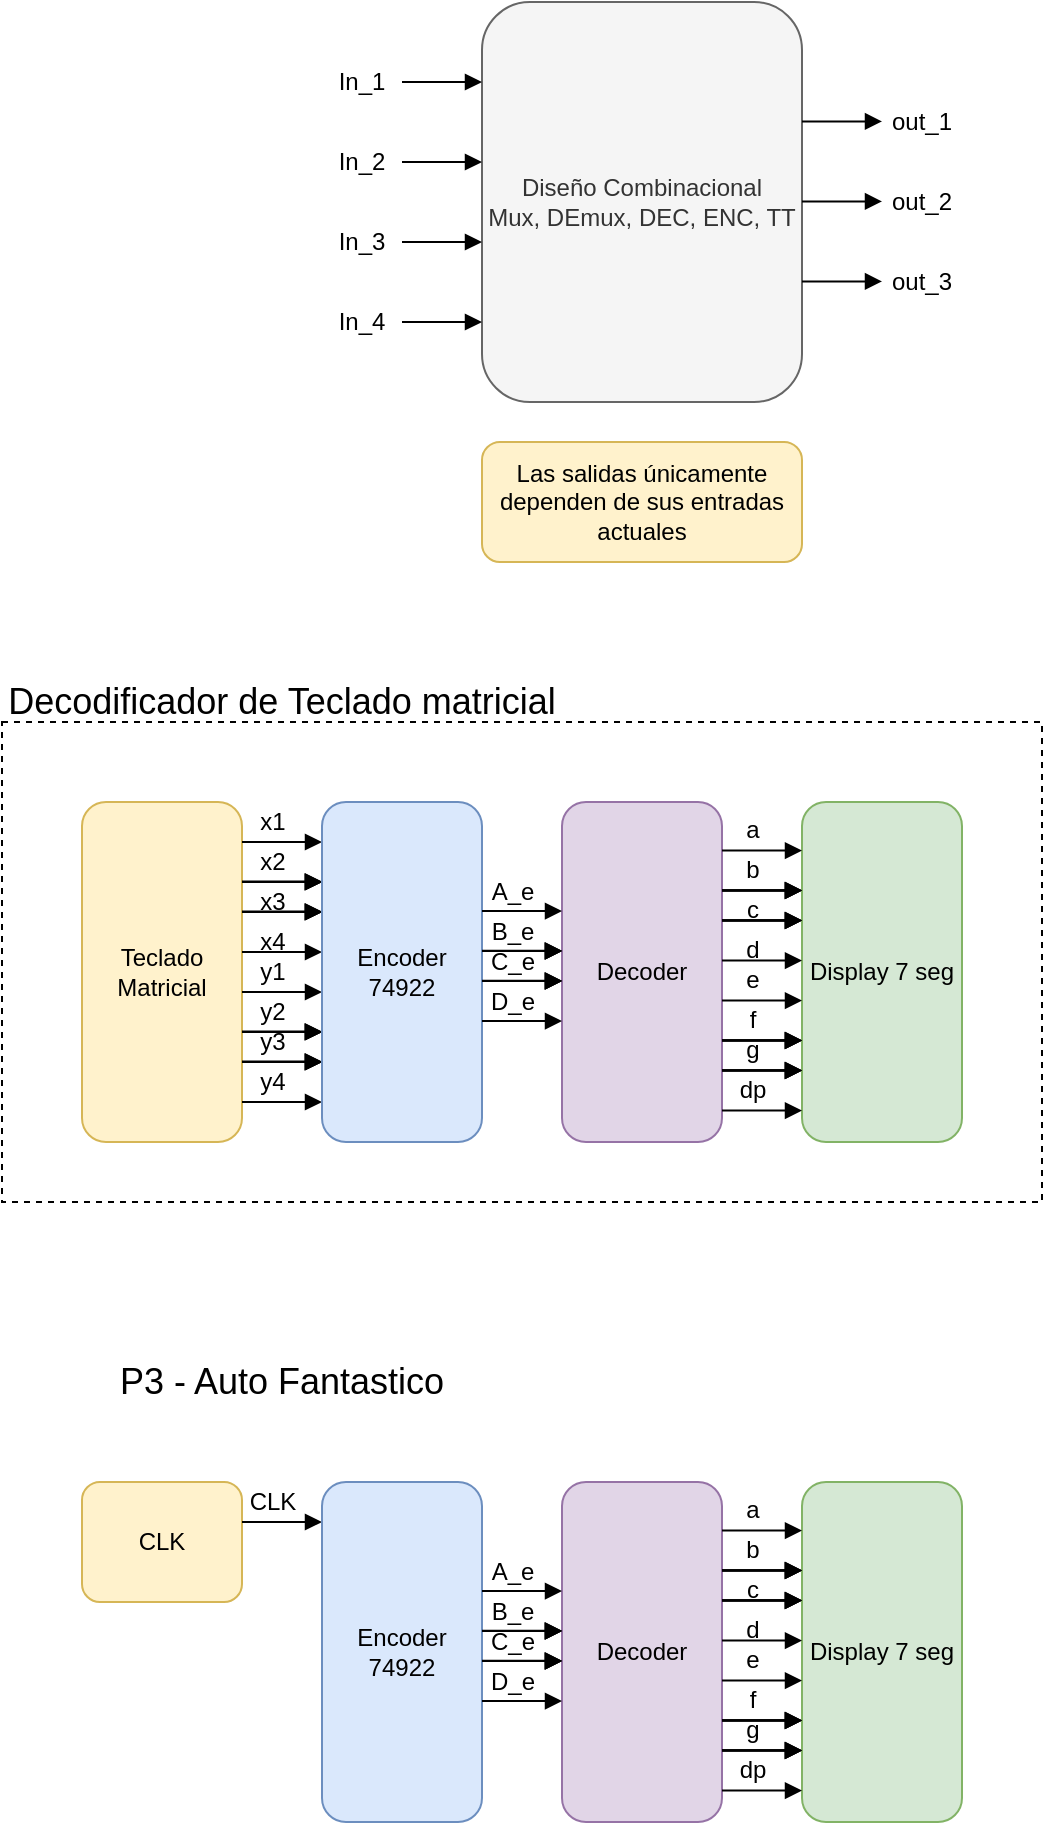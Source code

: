 <mxfile version="14.4.2" type="github"><diagram id="FbNrZY5zWvXPEMk0pZND" name="Page-1"><mxGraphModel dx="1038" dy="580" grid="1" gridSize="10" guides="1" tooltips="1" connect="1" arrows="1" fold="1" page="1" pageScale="1" pageWidth="827" pageHeight="1169" math="0" shadow="0"><root><mxCell id="0"/><mxCell id="1" parent="0"/><mxCell id="2YKhnT1bQ36dvQh02nZM-1" value="Diseño Combinacional&lt;br&gt;Mux, DEmux, DEC, ENC, TT" style="rounded=1;whiteSpace=wrap;html=1;fillColor=#f5f5f5;strokeColor=#666666;fontColor=#333333;" parent="1" vertex="1"><mxGeometry x="320" y="120" width="160" height="200" as="geometry"/></mxCell><mxCell id="2YKhnT1bQ36dvQh02nZM-2" value="" style="endArrow=block;html=1;endFill=1;" parent="1" edge="1"><mxGeometry width="50" height="50" relative="1" as="geometry"><mxPoint x="280" y="160" as="sourcePoint"/><mxPoint x="320" y="160" as="targetPoint"/></mxGeometry></mxCell><mxCell id="2YKhnT1bQ36dvQh02nZM-3" value="" style="endArrow=block;html=1;endFill=1;" parent="1" edge="1"><mxGeometry width="50" height="50" relative="1" as="geometry"><mxPoint x="280" y="200" as="sourcePoint"/><mxPoint x="320" y="200" as="targetPoint"/></mxGeometry></mxCell><mxCell id="2YKhnT1bQ36dvQh02nZM-4" value="" style="endArrow=block;html=1;endFill=1;" parent="1" edge="1"><mxGeometry width="50" height="50" relative="1" as="geometry"><mxPoint x="280" y="240" as="sourcePoint"/><mxPoint x="320" y="240" as="targetPoint"/></mxGeometry></mxCell><mxCell id="2YKhnT1bQ36dvQh02nZM-9" value="" style="endArrow=block;html=1;endFill=1;" parent="1" edge="1"><mxGeometry width="50" height="50" relative="1" as="geometry"><mxPoint x="480" y="179.71" as="sourcePoint"/><mxPoint x="520" y="179.71" as="targetPoint"/></mxGeometry></mxCell><mxCell id="2YKhnT1bQ36dvQh02nZM-10" value="" style="endArrow=block;html=1;endFill=1;" parent="1" edge="1"><mxGeometry width="50" height="50" relative="1" as="geometry"><mxPoint x="480" y="219.71" as="sourcePoint"/><mxPoint x="520" y="219.71" as="targetPoint"/></mxGeometry></mxCell><mxCell id="2YKhnT1bQ36dvQh02nZM-11" value="" style="endArrow=block;html=1;endFill=1;" parent="1" edge="1"><mxGeometry width="50" height="50" relative="1" as="geometry"><mxPoint x="480" y="259.71" as="sourcePoint"/><mxPoint x="520" y="259.71" as="targetPoint"/></mxGeometry></mxCell><mxCell id="2YKhnT1bQ36dvQh02nZM-12" value="" style="endArrow=block;html=1;endFill=1;" parent="1" edge="1"><mxGeometry width="50" height="50" relative="1" as="geometry"><mxPoint x="280" y="280" as="sourcePoint"/><mxPoint x="320" y="280" as="targetPoint"/></mxGeometry></mxCell><mxCell id="2YKhnT1bQ36dvQh02nZM-13" value="In_1" style="text;html=1;strokeColor=none;fillColor=none;align=center;verticalAlign=middle;whiteSpace=wrap;rounded=0;" parent="1" vertex="1"><mxGeometry x="240" y="150" width="40" height="20" as="geometry"/></mxCell><mxCell id="2YKhnT1bQ36dvQh02nZM-14" value="In_2" style="text;html=1;strokeColor=none;fillColor=none;align=center;verticalAlign=middle;whiteSpace=wrap;rounded=0;" parent="1" vertex="1"><mxGeometry x="240" y="190" width="40" height="20" as="geometry"/></mxCell><mxCell id="2YKhnT1bQ36dvQh02nZM-15" value="In_3" style="text;html=1;strokeColor=none;fillColor=none;align=center;verticalAlign=middle;whiteSpace=wrap;rounded=0;" parent="1" vertex="1"><mxGeometry x="240" y="230" width="40" height="20" as="geometry"/></mxCell><mxCell id="2YKhnT1bQ36dvQh02nZM-16" value="In_4" style="text;html=1;strokeColor=none;fillColor=none;align=center;verticalAlign=middle;whiteSpace=wrap;rounded=0;" parent="1" vertex="1"><mxGeometry x="240" y="270" width="40" height="20" as="geometry"/></mxCell><mxCell id="2YKhnT1bQ36dvQh02nZM-17" value="out_1" style="text;html=1;strokeColor=none;fillColor=none;align=center;verticalAlign=middle;whiteSpace=wrap;rounded=0;" parent="1" vertex="1"><mxGeometry x="520" y="170" width="40" height="20" as="geometry"/></mxCell><mxCell id="2YKhnT1bQ36dvQh02nZM-18" value="out_2" style="text;html=1;strokeColor=none;fillColor=none;align=center;verticalAlign=middle;whiteSpace=wrap;rounded=0;" parent="1" vertex="1"><mxGeometry x="520" y="210" width="40" height="20" as="geometry"/></mxCell><mxCell id="2YKhnT1bQ36dvQh02nZM-19" value="out_3" style="text;html=1;strokeColor=none;fillColor=none;align=center;verticalAlign=middle;whiteSpace=wrap;rounded=0;" parent="1" vertex="1"><mxGeometry x="520" y="250" width="40" height="20" as="geometry"/></mxCell><mxCell id="2YKhnT1bQ36dvQh02nZM-20" value="Las salidas únicamente dependen de sus entradas actuales" style="rounded=1;whiteSpace=wrap;html=1;fillColor=#fff2cc;strokeColor=#d6b656;" parent="1" vertex="1"><mxGeometry x="320" y="340" width="160" height="60" as="geometry"/></mxCell><mxCell id="u1jEjvOQUMkdANQfem4h-1" value="Teclado Matricial" style="rounded=1;whiteSpace=wrap;html=1;fillColor=#fff2cc;strokeColor=#d6b656;" parent="1" vertex="1"><mxGeometry x="120" y="520" width="80" height="170" as="geometry"/></mxCell><mxCell id="u1jEjvOQUMkdANQfem4h-2" value="" style="endArrow=block;html=1;endFill=1;" parent="1" edge="1"><mxGeometry width="50" height="50" relative="1" as="geometry"><mxPoint x="200" y="540" as="sourcePoint"/><mxPoint x="240" y="540" as="targetPoint"/></mxGeometry></mxCell><mxCell id="u1jEjvOQUMkdANQfem4h-3" value="x1" style="text;html=1;align=center;verticalAlign=middle;resizable=0;points=[];autosize=1;" parent="1" vertex="1"><mxGeometry x="200" y="520" width="30" height="20" as="geometry"/></mxCell><mxCell id="u1jEjvOQUMkdANQfem4h-4" value="" style="endArrow=block;html=1;endFill=1;" parent="1" edge="1"><mxGeometry width="50" height="50" relative="1" as="geometry"><mxPoint x="200" y="560" as="sourcePoint"/><mxPoint x="240.0" y="560" as="targetPoint"/></mxGeometry></mxCell><mxCell id="u1jEjvOQUMkdANQfem4h-5" value="x2" style="text;html=1;align=center;verticalAlign=middle;resizable=0;points=[];autosize=1;" parent="1" vertex="1"><mxGeometry x="200" y="540" width="30" height="20" as="geometry"/></mxCell><mxCell id="u1jEjvOQUMkdANQfem4h-6" value="" style="endArrow=block;html=1;endFill=1;" parent="1" edge="1"><mxGeometry width="50" height="50" relative="1" as="geometry"><mxPoint x="200" y="575" as="sourcePoint"/><mxPoint x="240.0" y="575" as="targetPoint"/></mxGeometry></mxCell><mxCell id="u1jEjvOQUMkdANQfem4h-7" value="x4" style="text;html=1;align=center;verticalAlign=middle;resizable=0;points=[];autosize=1;" parent="1" vertex="1"><mxGeometry x="200" y="580" width="30" height="20" as="geometry"/></mxCell><mxCell id="u1jEjvOQUMkdANQfem4h-11" value="" style="endArrow=block;html=1;endFill=1;" parent="1" edge="1"><mxGeometry width="50" height="50" relative="1" as="geometry"><mxPoint x="200" y="574.81" as="sourcePoint"/><mxPoint x="240.0" y="574.81" as="targetPoint"/></mxGeometry></mxCell><mxCell id="u1jEjvOQUMkdANQfem4h-13" value="" style="endArrow=block;html=1;endFill=1;" parent="1" edge="1"><mxGeometry width="50" height="50" relative="1" as="geometry"><mxPoint x="200" y="559.81" as="sourcePoint"/><mxPoint x="240.0" y="559.81" as="targetPoint"/></mxGeometry></mxCell><mxCell id="u1jEjvOQUMkdANQfem4h-15" value="" style="endArrow=block;html=1;endFill=1;" parent="1" edge="1"><mxGeometry width="50" height="50" relative="1" as="geometry"><mxPoint x="200" y="575" as="sourcePoint"/><mxPoint x="240.0" y="575" as="targetPoint"/></mxGeometry></mxCell><mxCell id="u1jEjvOQUMkdANQfem4h-16" value="x3" style="text;html=1;align=center;verticalAlign=middle;resizable=0;points=[];autosize=1;" parent="1" vertex="1"><mxGeometry x="200" y="560" width="30" height="20" as="geometry"/></mxCell><mxCell id="u1jEjvOQUMkdANQfem4h-17" value="" style="endArrow=block;html=1;endFill=1;" parent="1" edge="1"><mxGeometry width="50" height="50" relative="1" as="geometry"><mxPoint x="200" y="560" as="sourcePoint"/><mxPoint x="240.0" y="560" as="targetPoint"/></mxGeometry></mxCell><mxCell id="u1jEjvOQUMkdANQfem4h-18" value="" style="endArrow=block;html=1;endFill=1;" parent="1" edge="1"><mxGeometry width="50" height="50" relative="1" as="geometry"><mxPoint x="200" y="595" as="sourcePoint"/><mxPoint x="240.0" y="595" as="targetPoint"/></mxGeometry></mxCell><mxCell id="u1jEjvOQUMkdANQfem4h-19" value="" style="endArrow=block;html=1;endFill=1;" parent="1" edge="1"><mxGeometry width="50" height="50" relative="1" as="geometry"><mxPoint x="200" y="575" as="sourcePoint"/><mxPoint x="240.0" y="575" as="targetPoint"/></mxGeometry></mxCell><mxCell id="u1jEjvOQUMkdANQfem4h-21" value="" style="endArrow=block;html=1;endFill=1;" parent="1" edge="1"><mxGeometry width="50" height="50" relative="1" as="geometry"><mxPoint x="200" y="560" as="sourcePoint"/><mxPoint x="240.0" y="560" as="targetPoint"/></mxGeometry></mxCell><mxCell id="u1jEjvOQUMkdANQfem4h-25" value="" style="endArrow=block;html=1;endFill=1;" parent="1" edge="1"><mxGeometry width="50" height="50" relative="1" as="geometry"><mxPoint x="200" y="615" as="sourcePoint"/><mxPoint x="240" y="615" as="targetPoint"/></mxGeometry></mxCell><mxCell id="u1jEjvOQUMkdANQfem4h-26" value="y1" style="text;html=1;align=center;verticalAlign=middle;resizable=0;points=[];autosize=1;" parent="1" vertex="1"><mxGeometry x="200" y="595" width="30" height="20" as="geometry"/></mxCell><mxCell id="u1jEjvOQUMkdANQfem4h-27" value="" style="endArrow=block;html=1;endFill=1;" parent="1" edge="1"><mxGeometry width="50" height="50" relative="1" as="geometry"><mxPoint x="200" y="635" as="sourcePoint"/><mxPoint x="240" y="635" as="targetPoint"/></mxGeometry></mxCell><mxCell id="u1jEjvOQUMkdANQfem4h-28" value="y2" style="text;html=1;align=center;verticalAlign=middle;resizable=0;points=[];autosize=1;" parent="1" vertex="1"><mxGeometry x="200" y="615" width="30" height="20" as="geometry"/></mxCell><mxCell id="u1jEjvOQUMkdANQfem4h-29" value="" style="endArrow=block;html=1;endFill=1;" parent="1" edge="1"><mxGeometry width="50" height="50" relative="1" as="geometry"><mxPoint x="200" y="650" as="sourcePoint"/><mxPoint x="240" y="650" as="targetPoint"/></mxGeometry></mxCell><mxCell id="u1jEjvOQUMkdANQfem4h-30" value="y4" style="text;html=1;align=center;verticalAlign=middle;resizable=0;points=[];autosize=1;" parent="1" vertex="1"><mxGeometry x="200" y="650" width="30" height="20" as="geometry"/></mxCell><mxCell id="u1jEjvOQUMkdANQfem4h-31" value="" style="endArrow=block;html=1;endFill=1;" parent="1" edge="1"><mxGeometry width="50" height="50" relative="1" as="geometry"><mxPoint x="200" y="649.81" as="sourcePoint"/><mxPoint x="240" y="649.81" as="targetPoint"/></mxGeometry></mxCell><mxCell id="u1jEjvOQUMkdANQfem4h-32" value="" style="endArrow=block;html=1;endFill=1;" parent="1" edge="1"><mxGeometry width="50" height="50" relative="1" as="geometry"><mxPoint x="200" y="634.81" as="sourcePoint"/><mxPoint x="240" y="634.81" as="targetPoint"/></mxGeometry></mxCell><mxCell id="u1jEjvOQUMkdANQfem4h-33" value="" style="endArrow=block;html=1;endFill=1;" parent="1" edge="1"><mxGeometry width="50" height="50" relative="1" as="geometry"><mxPoint x="200" y="650" as="sourcePoint"/><mxPoint x="240" y="650" as="targetPoint"/></mxGeometry></mxCell><mxCell id="u1jEjvOQUMkdANQfem4h-34" value="y3" style="text;html=1;align=center;verticalAlign=middle;resizable=0;points=[];autosize=1;" parent="1" vertex="1"><mxGeometry x="200" y="630" width="30" height="20" as="geometry"/></mxCell><mxCell id="u1jEjvOQUMkdANQfem4h-35" value="" style="endArrow=block;html=1;endFill=1;" parent="1" edge="1"><mxGeometry width="50" height="50" relative="1" as="geometry"><mxPoint x="200" y="635" as="sourcePoint"/><mxPoint x="240" y="635" as="targetPoint"/></mxGeometry></mxCell><mxCell id="u1jEjvOQUMkdANQfem4h-36" value="" style="endArrow=block;html=1;endFill=1;" parent="1" edge="1"><mxGeometry width="50" height="50" relative="1" as="geometry"><mxPoint x="200" y="670" as="sourcePoint"/><mxPoint x="240" y="670" as="targetPoint"/></mxGeometry></mxCell><mxCell id="u1jEjvOQUMkdANQfem4h-37" value="" style="endArrow=block;html=1;endFill=1;" parent="1" edge="1"><mxGeometry width="50" height="50" relative="1" as="geometry"><mxPoint x="200" y="650" as="sourcePoint"/><mxPoint x="240" y="650" as="targetPoint"/></mxGeometry></mxCell><mxCell id="u1jEjvOQUMkdANQfem4h-38" value="" style="endArrow=block;html=1;endFill=1;" parent="1" edge="1"><mxGeometry width="50" height="50" relative="1" as="geometry"><mxPoint x="200" y="635" as="sourcePoint"/><mxPoint x="240" y="635" as="targetPoint"/></mxGeometry></mxCell><mxCell id="u1jEjvOQUMkdANQfem4h-39" value="Encoder&lt;br&gt;74922" style="rounded=1;whiteSpace=wrap;html=1;fillColor=#dae8fc;strokeColor=#6c8ebf;" parent="1" vertex="1"><mxGeometry x="240" y="520" width="80" height="170" as="geometry"/></mxCell><mxCell id="u1jEjvOQUMkdANQfem4h-40" value="Decoder" style="rounded=1;whiteSpace=wrap;html=1;fillColor=#e1d5e7;strokeColor=#9673a6;" parent="1" vertex="1"><mxGeometry x="360" y="520" width="80" height="170" as="geometry"/></mxCell><mxCell id="u1jEjvOQUMkdANQfem4h-41" value="Display 7 seg" style="rounded=1;whiteSpace=wrap;html=1;fillColor=#d5e8d4;strokeColor=#82b366;" parent="1" vertex="1"><mxGeometry x="480" y="520" width="80" height="170" as="geometry"/></mxCell><mxCell id="u1jEjvOQUMkdANQfem4h-42" value="" style="endArrow=block;html=1;endFill=1;" parent="1" edge="1"><mxGeometry width="50" height="50" relative="1" as="geometry"><mxPoint x="320" y="574.52" as="sourcePoint"/><mxPoint x="360" y="574.52" as="targetPoint"/></mxGeometry></mxCell><mxCell id="u1jEjvOQUMkdANQfem4h-43" value="" style="endArrow=block;html=1;endFill=1;" parent="1" edge="1"><mxGeometry width="50" height="50" relative="1" as="geometry"><mxPoint x="320" y="594.52" as="sourcePoint"/><mxPoint x="360" y="594.52" as="targetPoint"/></mxGeometry></mxCell><mxCell id="u1jEjvOQUMkdANQfem4h-44" value="B_e" style="text;html=1;align=center;verticalAlign=middle;resizable=0;points=[];autosize=1;" parent="1" vertex="1"><mxGeometry x="315" y="574.52" width="40" height="20" as="geometry"/></mxCell><mxCell id="u1jEjvOQUMkdANQfem4h-45" value="" style="endArrow=block;html=1;endFill=1;" parent="1" edge="1"><mxGeometry width="50" height="50" relative="1" as="geometry"><mxPoint x="320" y="609.52" as="sourcePoint"/><mxPoint x="360" y="609.52" as="targetPoint"/></mxGeometry></mxCell><mxCell id="u1jEjvOQUMkdANQfem4h-46" value="D_e" style="text;html=1;align=center;verticalAlign=middle;resizable=0;points=[];autosize=1;" parent="1" vertex="1"><mxGeometry x="315" y="609.52" width="40" height="20" as="geometry"/></mxCell><mxCell id="u1jEjvOQUMkdANQfem4h-47" value="" style="endArrow=block;html=1;endFill=1;" parent="1" edge="1"><mxGeometry width="50" height="50" relative="1" as="geometry"><mxPoint x="320" y="609.33" as="sourcePoint"/><mxPoint x="360" y="609.33" as="targetPoint"/></mxGeometry></mxCell><mxCell id="u1jEjvOQUMkdANQfem4h-48" value="" style="endArrow=block;html=1;endFill=1;" parent="1" edge="1"><mxGeometry width="50" height="50" relative="1" as="geometry"><mxPoint x="320" y="594.33" as="sourcePoint"/><mxPoint x="360" y="594.33" as="targetPoint"/></mxGeometry></mxCell><mxCell id="u1jEjvOQUMkdANQfem4h-49" value="" style="endArrow=block;html=1;endFill=1;" parent="1" edge="1"><mxGeometry width="50" height="50" relative="1" as="geometry"><mxPoint x="320" y="609.52" as="sourcePoint"/><mxPoint x="360" y="609.52" as="targetPoint"/></mxGeometry></mxCell><mxCell id="u1jEjvOQUMkdANQfem4h-50" value="C_e" style="text;html=1;align=center;verticalAlign=middle;resizable=0;points=[];autosize=1;" parent="1" vertex="1"><mxGeometry x="315" y="589.52" width="40" height="20" as="geometry"/></mxCell><mxCell id="u1jEjvOQUMkdANQfem4h-51" value="" style="endArrow=block;html=1;endFill=1;" parent="1" edge="1"><mxGeometry width="50" height="50" relative="1" as="geometry"><mxPoint x="320" y="594.52" as="sourcePoint"/><mxPoint x="360" y="594.52" as="targetPoint"/></mxGeometry></mxCell><mxCell id="u1jEjvOQUMkdANQfem4h-52" value="" style="endArrow=block;html=1;endFill=1;" parent="1" edge="1"><mxGeometry width="50" height="50" relative="1" as="geometry"><mxPoint x="320" y="629.52" as="sourcePoint"/><mxPoint x="360" y="629.52" as="targetPoint"/></mxGeometry></mxCell><mxCell id="u1jEjvOQUMkdANQfem4h-53" value="" style="endArrow=block;html=1;endFill=1;" parent="1" edge="1"><mxGeometry width="50" height="50" relative="1" as="geometry"><mxPoint x="320" y="609.52" as="sourcePoint"/><mxPoint x="360" y="609.52" as="targetPoint"/></mxGeometry></mxCell><mxCell id="u1jEjvOQUMkdANQfem4h-54" value="" style="endArrow=block;html=1;endFill=1;" parent="1" edge="1"><mxGeometry width="50" height="50" relative="1" as="geometry"><mxPoint x="320" y="594.52" as="sourcePoint"/><mxPoint x="360" y="594.52" as="targetPoint"/></mxGeometry></mxCell><mxCell id="u1jEjvOQUMkdANQfem4h-55" value="A_e" style="text;html=1;align=center;verticalAlign=middle;resizable=0;points=[];autosize=1;" parent="1" vertex="1"><mxGeometry x="315" y="554.52" width="40" height="20" as="geometry"/></mxCell><mxCell id="u1jEjvOQUMkdANQfem4h-56" value="" style="endArrow=block;html=1;endFill=1;" parent="1" edge="1"><mxGeometry width="50" height="50" relative="1" as="geometry"><mxPoint x="440" y="544.28" as="sourcePoint"/><mxPoint x="480" y="544.28" as="targetPoint"/></mxGeometry></mxCell><mxCell id="u1jEjvOQUMkdANQfem4h-57" value="a" style="text;html=1;align=center;verticalAlign=middle;resizable=0;points=[];autosize=1;" parent="1" vertex="1"><mxGeometry x="445" y="524.28" width="20" height="20" as="geometry"/></mxCell><mxCell id="u1jEjvOQUMkdANQfem4h-58" value="" style="endArrow=block;html=1;endFill=1;" parent="1" edge="1"><mxGeometry width="50" height="50" relative="1" as="geometry"><mxPoint x="440" y="564.28" as="sourcePoint"/><mxPoint x="480" y="564.28" as="targetPoint"/></mxGeometry></mxCell><mxCell id="u1jEjvOQUMkdANQfem4h-59" value="b" style="text;html=1;align=center;verticalAlign=middle;resizable=0;points=[];autosize=1;" parent="1" vertex="1"><mxGeometry x="445" y="544.28" width="20" height="20" as="geometry"/></mxCell><mxCell id="u1jEjvOQUMkdANQfem4h-60" value="" style="endArrow=block;html=1;endFill=1;" parent="1" edge="1"><mxGeometry width="50" height="50" relative="1" as="geometry"><mxPoint x="440" y="579.28" as="sourcePoint"/><mxPoint x="480" y="579.28" as="targetPoint"/></mxGeometry></mxCell><mxCell id="u1jEjvOQUMkdANQfem4h-61" value="d" style="text;html=1;align=center;verticalAlign=middle;resizable=0;points=[];autosize=1;" parent="1" vertex="1"><mxGeometry x="445" y="584.28" width="20" height="20" as="geometry"/></mxCell><mxCell id="u1jEjvOQUMkdANQfem4h-62" value="" style="endArrow=block;html=1;endFill=1;" parent="1" edge="1"><mxGeometry width="50" height="50" relative="1" as="geometry"><mxPoint x="440" y="579.09" as="sourcePoint"/><mxPoint x="480" y="579.09" as="targetPoint"/></mxGeometry></mxCell><mxCell id="u1jEjvOQUMkdANQfem4h-63" value="" style="endArrow=block;html=1;endFill=1;" parent="1" edge="1"><mxGeometry width="50" height="50" relative="1" as="geometry"><mxPoint x="440" y="564.09" as="sourcePoint"/><mxPoint x="480" y="564.09" as="targetPoint"/></mxGeometry></mxCell><mxCell id="u1jEjvOQUMkdANQfem4h-64" value="" style="endArrow=block;html=1;endFill=1;" parent="1" edge="1"><mxGeometry width="50" height="50" relative="1" as="geometry"><mxPoint x="440" y="579.28" as="sourcePoint"/><mxPoint x="480" y="579.28" as="targetPoint"/></mxGeometry></mxCell><mxCell id="u1jEjvOQUMkdANQfem4h-65" value="c" style="text;html=1;align=center;verticalAlign=middle;resizable=0;points=[];autosize=1;" parent="1" vertex="1"><mxGeometry x="445" y="564.28" width="20" height="20" as="geometry"/></mxCell><mxCell id="u1jEjvOQUMkdANQfem4h-66" value="" style="endArrow=block;html=1;endFill=1;" parent="1" edge="1"><mxGeometry width="50" height="50" relative="1" as="geometry"><mxPoint x="440" y="564.28" as="sourcePoint"/><mxPoint x="480" y="564.28" as="targetPoint"/></mxGeometry></mxCell><mxCell id="u1jEjvOQUMkdANQfem4h-67" value="" style="endArrow=block;html=1;endFill=1;" parent="1" edge="1"><mxGeometry width="50" height="50" relative="1" as="geometry"><mxPoint x="440" y="599.28" as="sourcePoint"/><mxPoint x="480" y="599.28" as="targetPoint"/></mxGeometry></mxCell><mxCell id="u1jEjvOQUMkdANQfem4h-68" value="" style="endArrow=block;html=1;endFill=1;" parent="1" edge="1"><mxGeometry width="50" height="50" relative="1" as="geometry"><mxPoint x="440" y="579.28" as="sourcePoint"/><mxPoint x="480" y="579.28" as="targetPoint"/></mxGeometry></mxCell><mxCell id="u1jEjvOQUMkdANQfem4h-69" value="" style="endArrow=block;html=1;endFill=1;" parent="1" edge="1"><mxGeometry width="50" height="50" relative="1" as="geometry"><mxPoint x="440" y="564.28" as="sourcePoint"/><mxPoint x="480" y="564.28" as="targetPoint"/></mxGeometry></mxCell><mxCell id="u1jEjvOQUMkdANQfem4h-70" value="" style="endArrow=block;html=1;endFill=1;" parent="1" edge="1"><mxGeometry width="50" height="50" relative="1" as="geometry"><mxPoint x="440" y="619.28" as="sourcePoint"/><mxPoint x="480" y="619.28" as="targetPoint"/></mxGeometry></mxCell><mxCell id="u1jEjvOQUMkdANQfem4h-71" value="e" style="text;html=1;align=center;verticalAlign=middle;resizable=0;points=[];autosize=1;" parent="1" vertex="1"><mxGeometry x="445" y="599.28" width="20" height="20" as="geometry"/></mxCell><mxCell id="u1jEjvOQUMkdANQfem4h-72" value="" style="endArrow=block;html=1;endFill=1;" parent="1" edge="1"><mxGeometry width="50" height="50" relative="1" as="geometry"><mxPoint x="440" y="639.28" as="sourcePoint"/><mxPoint x="480" y="639.28" as="targetPoint"/></mxGeometry></mxCell><mxCell id="u1jEjvOQUMkdANQfem4h-73" value="f" style="text;html=1;align=center;verticalAlign=middle;resizable=0;points=[];autosize=1;" parent="1" vertex="1"><mxGeometry x="445" y="619.28" width="20" height="20" as="geometry"/></mxCell><mxCell id="u1jEjvOQUMkdANQfem4h-74" value="" style="endArrow=block;html=1;endFill=1;" parent="1" edge="1"><mxGeometry width="50" height="50" relative="1" as="geometry"><mxPoint x="440" y="654.28" as="sourcePoint"/><mxPoint x="480" y="654.28" as="targetPoint"/></mxGeometry></mxCell><mxCell id="u1jEjvOQUMkdANQfem4h-75" value="dp" style="text;html=1;align=center;verticalAlign=middle;resizable=0;points=[];autosize=1;" parent="1" vertex="1"><mxGeometry x="440" y="654.28" width="30" height="20" as="geometry"/></mxCell><mxCell id="u1jEjvOQUMkdANQfem4h-76" value="" style="endArrow=block;html=1;endFill=1;" parent="1" edge="1"><mxGeometry width="50" height="50" relative="1" as="geometry"><mxPoint x="440" y="654.09" as="sourcePoint"/><mxPoint x="480" y="654.09" as="targetPoint"/></mxGeometry></mxCell><mxCell id="u1jEjvOQUMkdANQfem4h-77" value="" style="endArrow=block;html=1;endFill=1;" parent="1" edge="1"><mxGeometry width="50" height="50" relative="1" as="geometry"><mxPoint x="440" y="639.09" as="sourcePoint"/><mxPoint x="480" y="639.09" as="targetPoint"/></mxGeometry></mxCell><mxCell id="u1jEjvOQUMkdANQfem4h-78" value="" style="endArrow=block;html=1;endFill=1;" parent="1" edge="1"><mxGeometry width="50" height="50" relative="1" as="geometry"><mxPoint x="440" y="654.28" as="sourcePoint"/><mxPoint x="480" y="654.28" as="targetPoint"/></mxGeometry></mxCell><mxCell id="u1jEjvOQUMkdANQfem4h-79" value="g" style="text;html=1;align=center;verticalAlign=middle;resizable=0;points=[];autosize=1;" parent="1" vertex="1"><mxGeometry x="445" y="634.28" width="20" height="20" as="geometry"/></mxCell><mxCell id="u1jEjvOQUMkdANQfem4h-80" value="" style="endArrow=block;html=1;endFill=1;" parent="1" edge="1"><mxGeometry width="50" height="50" relative="1" as="geometry"><mxPoint x="440" y="639.28" as="sourcePoint"/><mxPoint x="480" y="639.28" as="targetPoint"/></mxGeometry></mxCell><mxCell id="u1jEjvOQUMkdANQfem4h-81" value="" style="endArrow=block;html=1;endFill=1;" parent="1" edge="1"><mxGeometry width="50" height="50" relative="1" as="geometry"><mxPoint x="440" y="674.28" as="sourcePoint"/><mxPoint x="480" y="674.28" as="targetPoint"/></mxGeometry></mxCell><mxCell id="u1jEjvOQUMkdANQfem4h-82" value="" style="endArrow=block;html=1;endFill=1;" parent="1" edge="1"><mxGeometry width="50" height="50" relative="1" as="geometry"><mxPoint x="440" y="654.28" as="sourcePoint"/><mxPoint x="480" y="654.28" as="targetPoint"/></mxGeometry></mxCell><mxCell id="u1jEjvOQUMkdANQfem4h-83" value="" style="endArrow=block;html=1;endFill=1;" parent="1" edge="1"><mxGeometry width="50" height="50" relative="1" as="geometry"><mxPoint x="440" y="639.28" as="sourcePoint"/><mxPoint x="480" y="639.28" as="targetPoint"/></mxGeometry></mxCell><mxCell id="u1jEjvOQUMkdANQfem4h-86" value="" style="rounded=0;whiteSpace=wrap;html=1;dashed=1;fillColor=none;" parent="1" vertex="1"><mxGeometry x="80" y="480" width="520" height="240" as="geometry"/></mxCell><mxCell id="u1jEjvOQUMkdANQfem4h-87" value="Decodificador de Teclado matricial" style="text;html=1;strokeColor=none;fillColor=none;align=center;verticalAlign=middle;whiteSpace=wrap;rounded=0;dashed=1;fontSize=18;" parent="1" vertex="1"><mxGeometry x="80" y="460" width="280" height="20" as="geometry"/></mxCell><mxCell id="u1jEjvOQUMkdANQfem4h-88" value="CLK" style="rounded=1;whiteSpace=wrap;html=1;fillColor=#fff2cc;strokeColor=#d6b656;" parent="1" vertex="1"><mxGeometry x="120" y="860" width="80" height="60" as="geometry"/></mxCell><mxCell id="u1jEjvOQUMkdANQfem4h-89" value="" style="endArrow=block;html=1;endFill=1;" parent="1" edge="1"><mxGeometry width="50" height="50" relative="1" as="geometry"><mxPoint x="200.0" y="880" as="sourcePoint"/><mxPoint x="240.0" y="880" as="targetPoint"/></mxGeometry></mxCell><mxCell id="u1jEjvOQUMkdANQfem4h-90" value="CLK" style="text;html=1;align=center;verticalAlign=middle;resizable=0;points=[];autosize=1;" parent="1" vertex="1"><mxGeometry x="195" y="860" width="40" height="20" as="geometry"/></mxCell><mxCell id="u1jEjvOQUMkdANQfem4h-117" value="Encoder&lt;br&gt;74922" style="rounded=1;whiteSpace=wrap;html=1;fillColor=#dae8fc;strokeColor=#6c8ebf;" parent="1" vertex="1"><mxGeometry x="240" y="860" width="80" height="170" as="geometry"/></mxCell><mxCell id="u1jEjvOQUMkdANQfem4h-118" value="Decoder" style="rounded=1;whiteSpace=wrap;html=1;fillColor=#e1d5e7;strokeColor=#9673a6;" parent="1" vertex="1"><mxGeometry x="360" y="860" width="80" height="170" as="geometry"/></mxCell><mxCell id="u1jEjvOQUMkdANQfem4h-119" value="Display 7 seg" style="rounded=1;whiteSpace=wrap;html=1;fillColor=#d5e8d4;strokeColor=#82b366;" parent="1" vertex="1"><mxGeometry x="480" y="860" width="80" height="170" as="geometry"/></mxCell><mxCell id="u1jEjvOQUMkdANQfem4h-120" value="" style="endArrow=block;html=1;endFill=1;" parent="1" edge="1"><mxGeometry width="50" height="50" relative="1" as="geometry"><mxPoint x="320" y="914.52" as="sourcePoint"/><mxPoint x="360" y="914.52" as="targetPoint"/></mxGeometry></mxCell><mxCell id="u1jEjvOQUMkdANQfem4h-121" value="" style="endArrow=block;html=1;endFill=1;" parent="1" edge="1"><mxGeometry width="50" height="50" relative="1" as="geometry"><mxPoint x="320" y="934.52" as="sourcePoint"/><mxPoint x="360" y="934.52" as="targetPoint"/></mxGeometry></mxCell><mxCell id="u1jEjvOQUMkdANQfem4h-122" value="B_e" style="text;html=1;align=center;verticalAlign=middle;resizable=0;points=[];autosize=1;" parent="1" vertex="1"><mxGeometry x="315" y="914.52" width="40" height="20" as="geometry"/></mxCell><mxCell id="u1jEjvOQUMkdANQfem4h-123" value="" style="endArrow=block;html=1;endFill=1;" parent="1" edge="1"><mxGeometry width="50" height="50" relative="1" as="geometry"><mxPoint x="320" y="949.52" as="sourcePoint"/><mxPoint x="360" y="949.52" as="targetPoint"/></mxGeometry></mxCell><mxCell id="u1jEjvOQUMkdANQfem4h-124" value="D_e" style="text;html=1;align=center;verticalAlign=middle;resizable=0;points=[];autosize=1;" parent="1" vertex="1"><mxGeometry x="315" y="949.52" width="40" height="20" as="geometry"/></mxCell><mxCell id="u1jEjvOQUMkdANQfem4h-125" value="" style="endArrow=block;html=1;endFill=1;" parent="1" edge="1"><mxGeometry width="50" height="50" relative="1" as="geometry"><mxPoint x="320" y="949.33" as="sourcePoint"/><mxPoint x="360" y="949.33" as="targetPoint"/></mxGeometry></mxCell><mxCell id="u1jEjvOQUMkdANQfem4h-126" value="" style="endArrow=block;html=1;endFill=1;" parent="1" edge="1"><mxGeometry width="50" height="50" relative="1" as="geometry"><mxPoint x="320" y="934.33" as="sourcePoint"/><mxPoint x="360" y="934.33" as="targetPoint"/></mxGeometry></mxCell><mxCell id="u1jEjvOQUMkdANQfem4h-127" value="" style="endArrow=block;html=1;endFill=1;" parent="1" edge="1"><mxGeometry width="50" height="50" relative="1" as="geometry"><mxPoint x="320" y="949.52" as="sourcePoint"/><mxPoint x="360" y="949.52" as="targetPoint"/></mxGeometry></mxCell><mxCell id="u1jEjvOQUMkdANQfem4h-128" value="C_e" style="text;html=1;align=center;verticalAlign=middle;resizable=0;points=[];autosize=1;" parent="1" vertex="1"><mxGeometry x="315" y="929.52" width="40" height="20" as="geometry"/></mxCell><mxCell id="u1jEjvOQUMkdANQfem4h-129" value="" style="endArrow=block;html=1;endFill=1;" parent="1" edge="1"><mxGeometry width="50" height="50" relative="1" as="geometry"><mxPoint x="320" y="934.52" as="sourcePoint"/><mxPoint x="360" y="934.52" as="targetPoint"/></mxGeometry></mxCell><mxCell id="u1jEjvOQUMkdANQfem4h-130" value="" style="endArrow=block;html=1;endFill=1;" parent="1" edge="1"><mxGeometry width="50" height="50" relative="1" as="geometry"><mxPoint x="320" y="969.52" as="sourcePoint"/><mxPoint x="360" y="969.52" as="targetPoint"/></mxGeometry></mxCell><mxCell id="u1jEjvOQUMkdANQfem4h-131" value="" style="endArrow=block;html=1;endFill=1;" parent="1" edge="1"><mxGeometry width="50" height="50" relative="1" as="geometry"><mxPoint x="320" y="949.52" as="sourcePoint"/><mxPoint x="360" y="949.52" as="targetPoint"/></mxGeometry></mxCell><mxCell id="u1jEjvOQUMkdANQfem4h-132" value="" style="endArrow=block;html=1;endFill=1;" parent="1" edge="1"><mxGeometry width="50" height="50" relative="1" as="geometry"><mxPoint x="320" y="934.52" as="sourcePoint"/><mxPoint x="360" y="934.52" as="targetPoint"/></mxGeometry></mxCell><mxCell id="u1jEjvOQUMkdANQfem4h-133" value="A_e" style="text;html=1;align=center;verticalAlign=middle;resizable=0;points=[];autosize=1;" parent="1" vertex="1"><mxGeometry x="315" y="894.52" width="40" height="20" as="geometry"/></mxCell><mxCell id="u1jEjvOQUMkdANQfem4h-134" value="" style="endArrow=block;html=1;endFill=1;" parent="1" edge="1"><mxGeometry width="50" height="50" relative="1" as="geometry"><mxPoint x="440" y="884.28" as="sourcePoint"/><mxPoint x="480" y="884.28" as="targetPoint"/></mxGeometry></mxCell><mxCell id="u1jEjvOQUMkdANQfem4h-135" value="a" style="text;html=1;align=center;verticalAlign=middle;resizable=0;points=[];autosize=1;" parent="1" vertex="1"><mxGeometry x="445" y="864.28" width="20" height="20" as="geometry"/></mxCell><mxCell id="u1jEjvOQUMkdANQfem4h-136" value="" style="endArrow=block;html=1;endFill=1;" parent="1" edge="1"><mxGeometry width="50" height="50" relative="1" as="geometry"><mxPoint x="440" y="904.28" as="sourcePoint"/><mxPoint x="480" y="904.28" as="targetPoint"/></mxGeometry></mxCell><mxCell id="u1jEjvOQUMkdANQfem4h-137" value="b" style="text;html=1;align=center;verticalAlign=middle;resizable=0;points=[];autosize=1;" parent="1" vertex="1"><mxGeometry x="445" y="884.28" width="20" height="20" as="geometry"/></mxCell><mxCell id="u1jEjvOQUMkdANQfem4h-138" value="" style="endArrow=block;html=1;endFill=1;" parent="1" edge="1"><mxGeometry width="50" height="50" relative="1" as="geometry"><mxPoint x="440" y="919.28" as="sourcePoint"/><mxPoint x="480" y="919.28" as="targetPoint"/></mxGeometry></mxCell><mxCell id="u1jEjvOQUMkdANQfem4h-139" value="d" style="text;html=1;align=center;verticalAlign=middle;resizable=0;points=[];autosize=1;" parent="1" vertex="1"><mxGeometry x="445" y="924.28" width="20" height="20" as="geometry"/></mxCell><mxCell id="u1jEjvOQUMkdANQfem4h-140" value="" style="endArrow=block;html=1;endFill=1;" parent="1" edge="1"><mxGeometry width="50" height="50" relative="1" as="geometry"><mxPoint x="440" y="919.09" as="sourcePoint"/><mxPoint x="480" y="919.09" as="targetPoint"/></mxGeometry></mxCell><mxCell id="u1jEjvOQUMkdANQfem4h-141" value="" style="endArrow=block;html=1;endFill=1;" parent="1" edge="1"><mxGeometry width="50" height="50" relative="1" as="geometry"><mxPoint x="440" y="904.09" as="sourcePoint"/><mxPoint x="480" y="904.09" as="targetPoint"/></mxGeometry></mxCell><mxCell id="u1jEjvOQUMkdANQfem4h-142" value="" style="endArrow=block;html=1;endFill=1;" parent="1" edge="1"><mxGeometry width="50" height="50" relative="1" as="geometry"><mxPoint x="440" y="919.28" as="sourcePoint"/><mxPoint x="480" y="919.28" as="targetPoint"/></mxGeometry></mxCell><mxCell id="u1jEjvOQUMkdANQfem4h-143" value="c" style="text;html=1;align=center;verticalAlign=middle;resizable=0;points=[];autosize=1;" parent="1" vertex="1"><mxGeometry x="445" y="904.28" width="20" height="20" as="geometry"/></mxCell><mxCell id="u1jEjvOQUMkdANQfem4h-144" value="" style="endArrow=block;html=1;endFill=1;" parent="1" edge="1"><mxGeometry width="50" height="50" relative="1" as="geometry"><mxPoint x="440" y="904.28" as="sourcePoint"/><mxPoint x="480" y="904.28" as="targetPoint"/></mxGeometry></mxCell><mxCell id="u1jEjvOQUMkdANQfem4h-145" value="" style="endArrow=block;html=1;endFill=1;" parent="1" edge="1"><mxGeometry width="50" height="50" relative="1" as="geometry"><mxPoint x="440" y="939.28" as="sourcePoint"/><mxPoint x="480" y="939.28" as="targetPoint"/></mxGeometry></mxCell><mxCell id="u1jEjvOQUMkdANQfem4h-146" value="" style="endArrow=block;html=1;endFill=1;" parent="1" edge="1"><mxGeometry width="50" height="50" relative="1" as="geometry"><mxPoint x="440" y="919.28" as="sourcePoint"/><mxPoint x="480" y="919.28" as="targetPoint"/></mxGeometry></mxCell><mxCell id="u1jEjvOQUMkdANQfem4h-147" value="" style="endArrow=block;html=1;endFill=1;" parent="1" edge="1"><mxGeometry width="50" height="50" relative="1" as="geometry"><mxPoint x="440" y="904.28" as="sourcePoint"/><mxPoint x="480" y="904.28" as="targetPoint"/></mxGeometry></mxCell><mxCell id="u1jEjvOQUMkdANQfem4h-148" value="" style="endArrow=block;html=1;endFill=1;" parent="1" edge="1"><mxGeometry width="50" height="50" relative="1" as="geometry"><mxPoint x="440" y="959.28" as="sourcePoint"/><mxPoint x="480" y="959.28" as="targetPoint"/></mxGeometry></mxCell><mxCell id="u1jEjvOQUMkdANQfem4h-149" value="e" style="text;html=1;align=center;verticalAlign=middle;resizable=0;points=[];autosize=1;" parent="1" vertex="1"><mxGeometry x="445" y="939.28" width="20" height="20" as="geometry"/></mxCell><mxCell id="u1jEjvOQUMkdANQfem4h-150" value="" style="endArrow=block;html=1;endFill=1;" parent="1" edge="1"><mxGeometry width="50" height="50" relative="1" as="geometry"><mxPoint x="440" y="979.28" as="sourcePoint"/><mxPoint x="480" y="979.28" as="targetPoint"/></mxGeometry></mxCell><mxCell id="u1jEjvOQUMkdANQfem4h-151" value="f" style="text;html=1;align=center;verticalAlign=middle;resizable=0;points=[];autosize=1;" parent="1" vertex="1"><mxGeometry x="445" y="959.28" width="20" height="20" as="geometry"/></mxCell><mxCell id="u1jEjvOQUMkdANQfem4h-152" value="" style="endArrow=block;html=1;endFill=1;" parent="1" edge="1"><mxGeometry width="50" height="50" relative="1" as="geometry"><mxPoint x="440" y="994.28" as="sourcePoint"/><mxPoint x="480" y="994.28" as="targetPoint"/></mxGeometry></mxCell><mxCell id="u1jEjvOQUMkdANQfem4h-153" value="dp" style="text;html=1;align=center;verticalAlign=middle;resizable=0;points=[];autosize=1;" parent="1" vertex="1"><mxGeometry x="440" y="994.28" width="30" height="20" as="geometry"/></mxCell><mxCell id="u1jEjvOQUMkdANQfem4h-154" value="" style="endArrow=block;html=1;endFill=1;" parent="1" edge="1"><mxGeometry width="50" height="50" relative="1" as="geometry"><mxPoint x="440" y="994.09" as="sourcePoint"/><mxPoint x="480" y="994.09" as="targetPoint"/></mxGeometry></mxCell><mxCell id="u1jEjvOQUMkdANQfem4h-155" value="" style="endArrow=block;html=1;endFill=1;" parent="1" edge="1"><mxGeometry width="50" height="50" relative="1" as="geometry"><mxPoint x="440" y="979.09" as="sourcePoint"/><mxPoint x="480" y="979.09" as="targetPoint"/></mxGeometry></mxCell><mxCell id="u1jEjvOQUMkdANQfem4h-156" value="" style="endArrow=block;html=1;endFill=1;" parent="1" edge="1"><mxGeometry width="50" height="50" relative="1" as="geometry"><mxPoint x="440" y="994.28" as="sourcePoint"/><mxPoint x="480" y="994.28" as="targetPoint"/></mxGeometry></mxCell><mxCell id="u1jEjvOQUMkdANQfem4h-157" value="g" style="text;html=1;align=center;verticalAlign=middle;resizable=0;points=[];autosize=1;" parent="1" vertex="1"><mxGeometry x="445" y="974.28" width="20" height="20" as="geometry"/></mxCell><mxCell id="u1jEjvOQUMkdANQfem4h-158" value="" style="endArrow=block;html=1;endFill=1;" parent="1" edge="1"><mxGeometry width="50" height="50" relative="1" as="geometry"><mxPoint x="440" y="979.28" as="sourcePoint"/><mxPoint x="480" y="979.28" as="targetPoint"/></mxGeometry></mxCell><mxCell id="u1jEjvOQUMkdANQfem4h-159" value="" style="endArrow=block;html=1;endFill=1;" parent="1" edge="1"><mxGeometry width="50" height="50" relative="1" as="geometry"><mxPoint x="440" y="1014.28" as="sourcePoint"/><mxPoint x="480" y="1014.28" as="targetPoint"/></mxGeometry></mxCell><mxCell id="u1jEjvOQUMkdANQfem4h-160" value="" style="endArrow=block;html=1;endFill=1;" parent="1" edge="1"><mxGeometry width="50" height="50" relative="1" as="geometry"><mxPoint x="440" y="994.28" as="sourcePoint"/><mxPoint x="480" y="994.28" as="targetPoint"/></mxGeometry></mxCell><mxCell id="u1jEjvOQUMkdANQfem4h-161" value="" style="endArrow=block;html=1;endFill=1;" parent="1" edge="1"><mxGeometry width="50" height="50" relative="1" as="geometry"><mxPoint x="440" y="979.28" as="sourcePoint"/><mxPoint x="480" y="979.28" as="targetPoint"/></mxGeometry></mxCell><mxCell id="u1jEjvOQUMkdANQfem4h-163" value="P3 - Auto Fantastico" style="text;html=1;strokeColor=none;fillColor=none;align=center;verticalAlign=middle;whiteSpace=wrap;rounded=0;dashed=1;fontSize=18;" parent="1" vertex="1"><mxGeometry x="80" y="800" width="280" height="20" as="geometry"/></mxCell></root></mxGraphModel></diagram></mxfile>